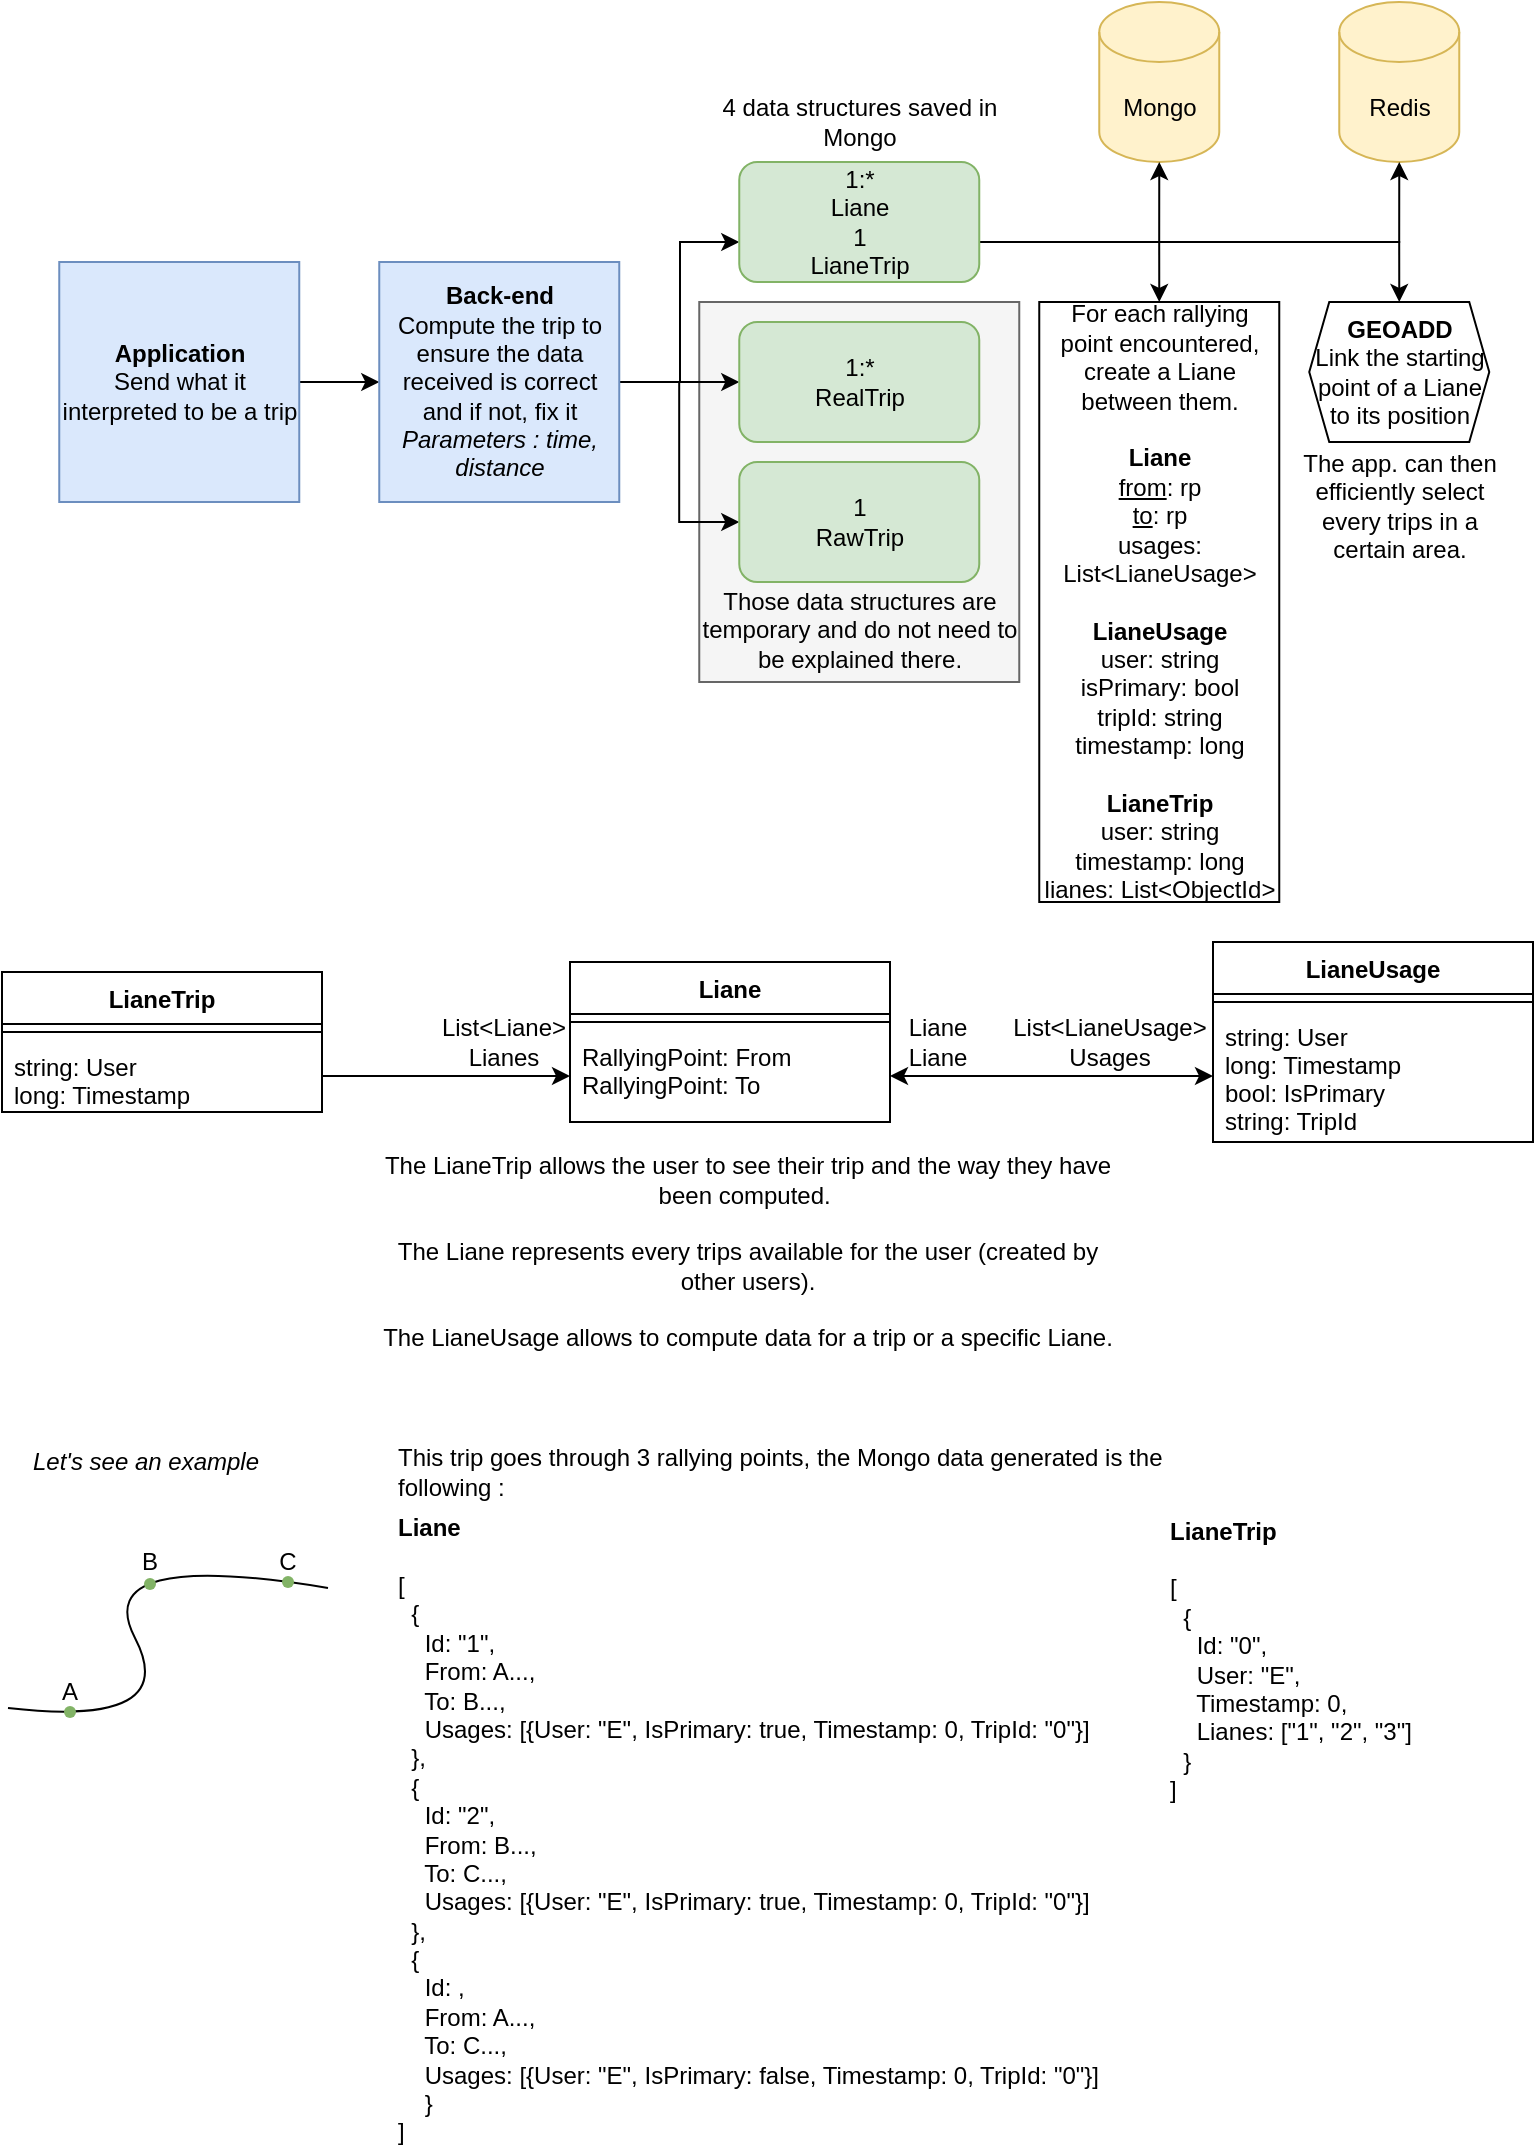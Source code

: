 <mxfile version="14.6.13" type="device"><diagram id="hBHWeaSLAVOG53dtFSeR" name="Page-1"><mxGraphModel dx="1350" dy="816" grid="1" gridSize="10" guides="1" tooltips="1" connect="1" arrows="1" fold="1" page="1" pageScale="1" pageWidth="827" pageHeight="1169" math="0" shadow="0"><root><mxCell id="0"/><mxCell id="1" parent="0"/><mxCell id="PV8x8RucNTVB1f_upStZ-13" value="" style="rounded=0;whiteSpace=wrap;html=1;fillColor=#f5f5f5;strokeColor=#666666;fontColor=#333333;" parent="1" vertex="1"><mxGeometry x="379.63" y="170" width="160" height="190" as="geometry"/></mxCell><mxCell id="PV8x8RucNTVB1f_upStZ-1" value="Redis" style="shape=cylinder3;whiteSpace=wrap;html=1;boundedLbl=1;backgroundOutline=1;size=15;fillColor=#fff2cc;strokeColor=#d6b656;" parent="1" vertex="1"><mxGeometry x="699.63" y="20" width="60" height="80" as="geometry"/></mxCell><mxCell id="PV8x8RucNTVB1f_upStZ-2" value="Mongo" style="shape=cylinder3;whiteSpace=wrap;html=1;boundedLbl=1;backgroundOutline=1;size=15;fillColor=#fff2cc;strokeColor=#d6b656;" parent="1" vertex="1"><mxGeometry x="579.63" y="20" width="60" height="80" as="geometry"/></mxCell><mxCell id="PV8x8RucNTVB1f_upStZ-5" style="edgeStyle=orthogonalEdgeStyle;rounded=0;orthogonalLoop=1;jettySize=auto;html=1;entryX=0;entryY=0.5;entryDx=0;entryDy=0;" parent="1" source="PV8x8RucNTVB1f_upStZ-3" target="PV8x8RucNTVB1f_upStZ-4" edge="1"><mxGeometry relative="1" as="geometry"/></mxCell><mxCell id="PV8x8RucNTVB1f_upStZ-3" value="&lt;div&gt;&lt;b&gt;Application&lt;/b&gt;&lt;/div&gt;Send what it interpreted to be a trip" style="rounded=0;whiteSpace=wrap;html=1;fillColor=#dae8fc;strokeColor=#6c8ebf;" parent="1" vertex="1"><mxGeometry x="59.63" y="150" width="120" height="120" as="geometry"/></mxCell><mxCell id="PV8x8RucNTVB1f_upStZ-9" style="edgeStyle=orthogonalEdgeStyle;rounded=0;orthogonalLoop=1;jettySize=auto;html=1;" parent="1" source="PV8x8RucNTVB1f_upStZ-4" target="PV8x8RucNTVB1f_upStZ-6" edge="1"><mxGeometry relative="1" as="geometry"><mxPoint x="369.63" y="130" as="targetPoint"/><Array as="points"><mxPoint x="370" y="210"/><mxPoint x="370" y="140"/></Array></mxGeometry></mxCell><mxCell id="PV8x8RucNTVB1f_upStZ-10" style="edgeStyle=orthogonalEdgeStyle;rounded=0;orthogonalLoop=1;jettySize=auto;html=1;" parent="1" source="PV8x8RucNTVB1f_upStZ-4" target="PV8x8RucNTVB1f_upStZ-7" edge="1"><mxGeometry relative="1" as="geometry"/></mxCell><mxCell id="PV8x8RucNTVB1f_upStZ-11" style="edgeStyle=orthogonalEdgeStyle;rounded=0;orthogonalLoop=1;jettySize=auto;html=1;entryX=0;entryY=0.5;entryDx=0;entryDy=0;" parent="1" source="PV8x8RucNTVB1f_upStZ-4" target="PV8x8RucNTVB1f_upStZ-8" edge="1"><mxGeometry relative="1" as="geometry"/></mxCell><mxCell id="PV8x8RucNTVB1f_upStZ-4" value="&lt;div&gt;&lt;b&gt;Back-end&lt;/b&gt;&lt;/div&gt;&lt;div&gt;Compute the trip to ensure the data received is correct and if not, fix it&lt;/div&gt;&lt;div&gt;&lt;i&gt;Parameters : time, distance&lt;/i&gt;&lt;br&gt; &lt;/div&gt;" style="rounded=0;whiteSpace=wrap;html=1;fillColor=#dae8fc;strokeColor=#6c8ebf;" parent="1" vertex="1"><mxGeometry x="219.63" y="150" width="120" height="120" as="geometry"/></mxCell><mxCell id="PV8x8RucNTVB1f_upStZ-19" style="edgeStyle=orthogonalEdgeStyle;rounded=0;orthogonalLoop=1;jettySize=auto;html=1;entryX=0.5;entryY=1;entryDx=0;entryDy=0;entryPerimeter=0;" parent="1" source="PV8x8RucNTVB1f_upStZ-6" target="PV8x8RucNTVB1f_upStZ-1" edge="1"><mxGeometry relative="1" as="geometry"><Array as="points"><mxPoint x="729.63" y="140"/></Array></mxGeometry></mxCell><mxCell id="PV8x8RucNTVB1f_upStZ-20" style="edgeStyle=orthogonalEdgeStyle;rounded=0;orthogonalLoop=1;jettySize=auto;html=1;entryX=0.5;entryY=0;entryDx=0;entryDy=0;" parent="1" source="PV8x8RucNTVB1f_upStZ-6" target="PV8x8RucNTVB1f_upStZ-16" edge="1"><mxGeometry relative="1" as="geometry"><Array as="points"><mxPoint x="729.63" y="140"/></Array></mxGeometry></mxCell><mxCell id="PV8x8RucNTVB1f_upStZ-21" style="edgeStyle=orthogonalEdgeStyle;rounded=0;orthogonalLoop=1;jettySize=auto;html=1;entryX=0.5;entryY=1;entryDx=0;entryDy=0;entryPerimeter=0;" parent="1" source="PV8x8RucNTVB1f_upStZ-6" target="PV8x8RucNTVB1f_upStZ-2" edge="1"><mxGeometry relative="1" as="geometry"><Array as="points"><mxPoint x="609.63" y="140"/></Array></mxGeometry></mxCell><mxCell id="PV8x8RucNTVB1f_upStZ-22" style="edgeStyle=orthogonalEdgeStyle;rounded=0;orthogonalLoop=1;jettySize=auto;html=1;entryX=0.5;entryY=0;entryDx=0;entryDy=0;" parent="1" source="PV8x8RucNTVB1f_upStZ-6" target="PV8x8RucNTVB1f_upStZ-18" edge="1"><mxGeometry relative="1" as="geometry"><Array as="points"><mxPoint x="609.63" y="140"/></Array></mxGeometry></mxCell><mxCell id="PV8x8RucNTVB1f_upStZ-6" value="&lt;div&gt;1:*&lt;/div&gt;&lt;div&gt; Liane&lt;/div&gt;&lt;div&gt;1&lt;/div&gt;&lt;div&gt;LianeTrip&lt;/div&gt;" style="rounded=1;whiteSpace=wrap;html=1;fillColor=#d5e8d4;strokeColor=#82b366;" parent="1" vertex="1"><mxGeometry x="399.63" y="100" width="120" height="60" as="geometry"/></mxCell><mxCell id="PV8x8RucNTVB1f_upStZ-7" value="&lt;div&gt;1:*&lt;/div&gt;&lt;div&gt;RealTrip&lt;br&gt;&lt;/div&gt;" style="rounded=1;whiteSpace=wrap;html=1;fillColor=#d5e8d4;strokeColor=#82b366;" parent="1" vertex="1"><mxGeometry x="399.63" y="180" width="120" height="60" as="geometry"/></mxCell><mxCell id="PV8x8RucNTVB1f_upStZ-8" value="&lt;div&gt;1&lt;/div&gt;&lt;div&gt;RawTrip&lt;br&gt;&lt;/div&gt;" style="rounded=1;whiteSpace=wrap;html=1;fillColor=#d5e8d4;strokeColor=#82b366;" parent="1" vertex="1"><mxGeometry x="399.63" y="250" width="120" height="60" as="geometry"/></mxCell><mxCell id="PV8x8RucNTVB1f_upStZ-12" value="4 data structures saved in Mongo" style="text;html=1;strokeColor=none;fillColor=none;align=center;verticalAlign=middle;whiteSpace=wrap;rounded=0;" parent="1" vertex="1"><mxGeometry x="379.63" y="70" width="160" height="20" as="geometry"/></mxCell><mxCell id="PV8x8RucNTVB1f_upStZ-14" value="Those data structures are temporary and do not need to be explained there." style="text;html=1;strokeColor=none;fillColor=none;align=center;verticalAlign=middle;whiteSpace=wrap;rounded=0;" parent="1" vertex="1"><mxGeometry x="379.63" y="310" width="160" height="47" as="geometry"/></mxCell><mxCell id="PV8x8RucNTVB1f_upStZ-16" value="&lt;div&gt;&lt;b&gt;GEOADD&lt;/b&gt;&lt;/div&gt;&lt;div&gt;Link the starting point of a Liane to its position&lt;br&gt;&lt;/div&gt;" style="shape=hexagon;perimeter=hexagonPerimeter2;whiteSpace=wrap;html=1;fixedSize=1;size=10;" parent="1" vertex="1"><mxGeometry x="684.63" y="170" width="90" height="70" as="geometry"/></mxCell><mxCell id="PV8x8RucNTVB1f_upStZ-18" value="For each rallying point encountered, create a Liane between them.&lt;br&gt;&lt;br&gt;&lt;b&gt;Liane&lt;br&gt;&lt;/b&gt;&lt;u&gt;from&lt;/u&gt;: rp&lt;br&gt;&lt;u&gt;to&lt;/u&gt;: rp&lt;br&gt;usages: List&amp;lt;LianeUsage&amp;gt;&lt;br&gt;&lt;br&gt;&lt;div&gt;&lt;b&gt;LianeUsage&lt;/b&gt;&lt;/div&gt;&lt;div&gt;user: string&lt;/div&gt;&lt;div&gt;isPrimary: bool&lt;/div&gt;&lt;div&gt;tripId: string&lt;/div&gt;&lt;div&gt;timestamp: long&lt;/div&gt;&lt;div&gt;&lt;br&gt;&lt;/div&gt;&lt;div&gt;&lt;b&gt;LianeTrip&lt;/b&gt;&lt;/div&gt;&lt;div&gt;user: string&lt;/div&gt;&lt;div&gt;timestamp: long&lt;/div&gt;&lt;div&gt;lianes: List&amp;lt;ObjectId&amp;gt;&lt;/div&gt;" style="shape=hexagon;perimeter=hexagonPerimeter2;whiteSpace=wrap;html=1;fixedSize=1;size=0;" parent="1" vertex="1"><mxGeometry x="549.63" y="170" width="120" height="300" as="geometry"/></mxCell><mxCell id="PV8x8RucNTVB1f_upStZ-24" value="&lt;div&gt;&lt;br&gt;&lt;/div&gt;&lt;div&gt;The app. can then efficiently select every trips in a certain area.&lt;/div&gt;" style="text;html=1;strokeColor=none;fillColor=none;align=center;verticalAlign=middle;whiteSpace=wrap;rounded=0;" parent="1" vertex="1"><mxGeometry x="674.63" y="245" width="110" height="40" as="geometry"/></mxCell><mxCell id="ig8z9EJbqZI21XBfO9A3-1" value="Liane" style="swimlane;fontStyle=1;align=center;verticalAlign=top;childLayout=stackLayout;horizontal=1;startSize=26;horizontalStack=0;resizeParent=1;resizeParentMax=0;resizeLast=0;collapsible=1;marginBottom=0;" parent="1" vertex="1"><mxGeometry x="315" y="500" width="160" height="80" as="geometry"/></mxCell><mxCell id="ig8z9EJbqZI21XBfO9A3-3" value="" style="line;strokeWidth=1;fillColor=none;align=left;verticalAlign=middle;spacingTop=-1;spacingLeft=3;spacingRight=3;rotatable=0;labelPosition=right;points=[];portConstraint=eastwest;" parent="ig8z9EJbqZI21XBfO9A3-1" vertex="1"><mxGeometry y="26" width="160" height="8" as="geometry"/></mxCell><mxCell id="ig8z9EJbqZI21XBfO9A3-4" value="RallyingPoint: From&#10;RallyingPoint: To" style="text;strokeColor=none;fillColor=none;align=left;verticalAlign=top;spacingLeft=4;spacingRight=4;overflow=hidden;rotatable=0;points=[[0,0.5],[1,0.5]];portConstraint=eastwest;" parent="ig8z9EJbqZI21XBfO9A3-1" vertex="1"><mxGeometry y="34" width="160" height="46" as="geometry"/></mxCell><mxCell id="ig8z9EJbqZI21XBfO9A3-5" value="LianeUsage" style="swimlane;fontStyle=1;align=center;verticalAlign=top;childLayout=stackLayout;horizontal=1;startSize=26;horizontalStack=0;resizeParent=1;resizeParentMax=0;resizeLast=0;collapsible=1;marginBottom=0;" parent="1" vertex="1"><mxGeometry x="636.5" y="490" width="160" height="100" as="geometry"/></mxCell><mxCell id="ig8z9EJbqZI21XBfO9A3-6" value="" style="line;strokeWidth=1;fillColor=none;align=left;verticalAlign=middle;spacingTop=-1;spacingLeft=3;spacingRight=3;rotatable=0;labelPosition=right;points=[];portConstraint=eastwest;" parent="ig8z9EJbqZI21XBfO9A3-5" vertex="1"><mxGeometry y="26" width="160" height="8" as="geometry"/></mxCell><mxCell id="ig8z9EJbqZI21XBfO9A3-7" value="string: User&#10;long: Timestamp&#10;bool: IsPrimary&#10;string: TripId" style="text;strokeColor=none;fillColor=none;align=left;verticalAlign=top;spacingLeft=4;spacingRight=4;overflow=hidden;rotatable=0;points=[[0,0.5],[1,0.5]];portConstraint=eastwest;" parent="ig8z9EJbqZI21XBfO9A3-5" vertex="1"><mxGeometry y="34" width="160" height="66" as="geometry"/></mxCell><mxCell id="ig8z9EJbqZI21XBfO9A3-8" value="LianeTrip" style="swimlane;fontStyle=1;align=center;verticalAlign=top;childLayout=stackLayout;horizontal=1;startSize=26;horizontalStack=0;resizeParent=1;resizeParentMax=0;resizeLast=0;collapsible=1;marginBottom=0;" parent="1" vertex="1"><mxGeometry x="31" y="505" width="160" height="70" as="geometry"/></mxCell><mxCell id="ig8z9EJbqZI21XBfO9A3-9" value="" style="line;strokeWidth=1;fillColor=none;align=left;verticalAlign=middle;spacingTop=-1;spacingLeft=3;spacingRight=3;rotatable=0;labelPosition=right;points=[];portConstraint=eastwest;" parent="ig8z9EJbqZI21XBfO9A3-8" vertex="1"><mxGeometry y="26" width="160" height="8" as="geometry"/></mxCell><mxCell id="ig8z9EJbqZI21XBfO9A3-10" value="string: User&#10;long: Timestamp" style="text;strokeColor=none;fillColor=none;align=left;verticalAlign=top;spacingLeft=4;spacingRight=4;overflow=hidden;rotatable=0;points=[[0,0.5],[1,0.5]];portConstraint=eastwest;" parent="ig8z9EJbqZI21XBfO9A3-8" vertex="1"><mxGeometry y="34" width="160" height="36" as="geometry"/></mxCell><mxCell id="ig8z9EJbqZI21XBfO9A3-14" style="edgeStyle=orthogonalEdgeStyle;rounded=0;orthogonalLoop=1;jettySize=auto;html=1;entryX=1;entryY=0.5;entryDx=0;entryDy=0;startArrow=classic;startFill=1;" parent="1" source="ig8z9EJbqZI21XBfO9A3-7" target="ig8z9EJbqZI21XBfO9A3-4" edge="1"><mxGeometry relative="1" as="geometry"/></mxCell><mxCell id="ig8z9EJbqZI21XBfO9A3-16" value="List&amp;lt;Liane&amp;gt; &lt;br&gt;Lianes" style="text;html=1;strokeColor=none;fillColor=none;align=center;verticalAlign=middle;whiteSpace=wrap;rounded=0;" parent="1" vertex="1"><mxGeometry x="247" y="525" width="70" height="30" as="geometry"/></mxCell><mxCell id="ig8z9EJbqZI21XBfO9A3-17" value="Liane&lt;br&gt;Liane" style="text;html=1;strokeColor=none;fillColor=none;align=center;verticalAlign=middle;whiteSpace=wrap;rounded=0;" parent="1" vertex="1"><mxGeometry x="479" y="530" width="40" height="20" as="geometry"/></mxCell><mxCell id="ig8z9EJbqZI21XBfO9A3-18" value="List&amp;lt;LianeUsage&amp;gt;&lt;br&gt;Usages" style="text;html=1;strokeColor=none;fillColor=none;align=center;verticalAlign=middle;whiteSpace=wrap;rounded=0;" parent="1" vertex="1"><mxGeometry x="565" y="530" width="40" height="20" as="geometry"/></mxCell><mxCell id="ZJTfvsQIdFUJHjhpC6RB-3" style="edgeStyle=orthogonalEdgeStyle;rounded=0;orthogonalLoop=1;jettySize=auto;html=1;entryX=0;entryY=0.5;entryDx=0;entryDy=0;" parent="1" source="ig8z9EJbqZI21XBfO9A3-10" target="ig8z9EJbqZI21XBfO9A3-4" edge="1"><mxGeometry relative="1" as="geometry"/></mxCell><mxCell id="ZJTfvsQIdFUJHjhpC6RB-4" value="The LianeTrip allows the user to see their trip and the way they have been computed.&amp;nbsp;&lt;br&gt;&lt;br&gt;The Liane represents every trips available for the user (created by other users).&lt;br&gt;&lt;br&gt;The LianeUsage allows to compute data for a trip or a specific Liane." style="text;html=1;strokeColor=none;fillColor=none;align=center;verticalAlign=middle;whiteSpace=wrap;rounded=0;" parent="1" vertex="1"><mxGeometry x="219" y="580" width="370" height="130" as="geometry"/></mxCell><mxCell id="ZJTfvsQIdFUJHjhpC6RB-7" value="&lt;i&gt;Let's see an example&lt;/i&gt;" style="text;html=1;strokeColor=none;fillColor=none;align=center;verticalAlign=middle;whiteSpace=wrap;rounded=0;" parent="1" vertex="1"><mxGeometry x="37.5" y="740" width="130" height="20" as="geometry"/></mxCell><mxCell id="ZJTfvsQIdFUJHjhpC6RB-9" value="" style="curved=1;endArrow=none;html=1;endFill=0;" parent="1" edge="1"><mxGeometry width="50" height="50" relative="1" as="geometry"><mxPoint x="34" y="873" as="sourcePoint"/><mxPoint x="194" y="813" as="targetPoint"/><Array as="points"><mxPoint x="121" y="883"/><mxPoint x="74" y="793"/></Array></mxGeometry></mxCell><mxCell id="ZJTfvsQIdFUJHjhpC6RB-10" value="" style="shape=waypoint;sketch=0;size=6;pointerEvents=1;points=[];fillColor=#d5e8d4;resizable=0;rotatable=0;perimeter=centerPerimeter;snapToPoint=1;strokeColor=#82b366;" parent="1" vertex="1"><mxGeometry x="45" y="855" width="40" height="40" as="geometry"/></mxCell><mxCell id="ZJTfvsQIdFUJHjhpC6RB-12" value="" style="shape=waypoint;sketch=0;size=6;pointerEvents=1;points=[];fillColor=#d5e8d4;resizable=0;rotatable=0;perimeter=centerPerimeter;snapToPoint=1;strokeColor=#82b366;" parent="1" vertex="1"><mxGeometry x="85" y="791" width="40" height="40" as="geometry"/></mxCell><mxCell id="ZJTfvsQIdFUJHjhpC6RB-13" value="" style="shape=waypoint;sketch=0;size=6;pointerEvents=1;points=[];fillColor=#d5e8d4;resizable=0;rotatable=0;perimeter=centerPerimeter;snapToPoint=1;strokeColor=#82b366;" parent="1" vertex="1"><mxGeometry x="154" y="790" width="40" height="40" as="geometry"/></mxCell><mxCell id="ZJTfvsQIdFUJHjhpC6RB-14" value="A" style="text;html=1;strokeColor=none;fillColor=none;align=center;verticalAlign=middle;whiteSpace=wrap;rounded=0;" parent="1" vertex="1"><mxGeometry x="45" y="855" width="40" height="20" as="geometry"/></mxCell><mxCell id="ZJTfvsQIdFUJHjhpC6RB-15" value="B" style="text;html=1;strokeColor=none;fillColor=none;align=center;verticalAlign=middle;whiteSpace=wrap;rounded=0;" parent="1" vertex="1"><mxGeometry x="85" y="790" width="40" height="20" as="geometry"/></mxCell><mxCell id="ZJTfvsQIdFUJHjhpC6RB-16" value="C" style="text;html=1;strokeColor=none;fillColor=none;align=center;verticalAlign=middle;whiteSpace=wrap;rounded=0;" parent="1" vertex="1"><mxGeometry x="154" y="790" width="40" height="20" as="geometry"/></mxCell><mxCell id="ZJTfvsQIdFUJHjhpC6RB-17" value="This trip goes through 3 rallying points, the Mongo data generated is the following :&lt;br&gt;" style="text;html=1;strokeColor=none;fillColor=none;align=left;verticalAlign=middle;whiteSpace=wrap;rounded=0;" parent="1" vertex="1"><mxGeometry x="226.5" y="740" width="400" height="30" as="geometry"/></mxCell><mxCell id="FGiqsutU6uYbQxxSFTvU-1" value="&lt;div&gt;&lt;b&gt;Liane&lt;/b&gt;&lt;/div&gt;&lt;div&gt;&lt;br&gt;&lt;/div&gt;&lt;div&gt;[&lt;/div&gt;&lt;div&gt;&lt;span&gt;&lt;/span&gt;&amp;nbsp; {&lt;/div&gt;&lt;div&gt;&lt;span&gt;&lt;/span&gt;&amp;nbsp; &amp;nbsp; Id: &quot;1&quot;,&lt;/div&gt;&lt;div&gt;&lt;span&gt;&lt;/span&gt;&amp;nbsp; &amp;nbsp; From: A...,&lt;/div&gt;&lt;div&gt;&lt;span&gt;&lt;/span&gt;&amp;nbsp; &amp;nbsp; To: B...,&lt;/div&gt;&lt;div&gt;&lt;span&gt;&lt;/span&gt;&amp;nbsp; &amp;nbsp; Usages: [&lt;span&gt;{User: &quot;E&quot;, IsPrimary: true, Timestamp: 0, TripId: &quot;0&quot;}&lt;/span&gt;&lt;span&gt;]&lt;/span&gt;&lt;/div&gt;&lt;div&gt;&lt;span&gt;&lt;/span&gt;&amp;nbsp; },&lt;/div&gt;&lt;div&gt;&lt;span&gt;&lt;/span&gt;&amp;nbsp; {&lt;/div&gt;&lt;div&gt;&lt;span&gt;&lt;/span&gt;&amp;nbsp; &amp;nbsp; Id: &quot;2&quot;,&lt;/div&gt;&lt;div&gt;&lt;span&gt;&lt;/span&gt;&amp;nbsp; &amp;nbsp; From: B...,&lt;/div&gt;&lt;div&gt;&lt;span&gt;&lt;/span&gt;&amp;nbsp; &amp;nbsp; To: C...,&lt;/div&gt;&lt;div&gt;&lt;span&gt;&lt;/span&gt;&amp;nbsp; &amp;nbsp; Usages: [{User: &quot;E&quot;, IsPrimary: true, Timestamp: 0, TripId: &quot;0&quot;}]&lt;/div&gt;&lt;div&gt;&lt;span&gt;&lt;/span&gt;&amp;nbsp; },&lt;/div&gt;&lt;div&gt;&lt;span&gt;&lt;/span&gt;&amp;nbsp; {&lt;/div&gt;&lt;div&gt;&lt;span&gt;&lt;/span&gt;&amp;nbsp; &amp;nbsp; Id: ,&lt;/div&gt;&lt;div&gt;&lt;span&gt;&lt;/span&gt;&amp;nbsp; &amp;nbsp; From: A...,&lt;/div&gt;&lt;div&gt;&lt;span&gt;&lt;/span&gt;&amp;nbsp; &amp;nbsp; To: C...,&lt;/div&gt;&lt;div&gt;&lt;span&gt;&lt;/span&gt;&amp;nbsp; &amp;nbsp; Usages: [{User: &quot;E&quot;, IsPrimary: false, Timestamp: 0, TripId: &quot;0&quot;}]&lt;/div&gt;&lt;div&gt;&lt;span&gt;&lt;/span&gt;&amp;nbsp; &amp;nbsp; }&lt;/div&gt;&lt;div&gt;]&lt;/div&gt;" style="text;html=1;strokeColor=none;fillColor=none;align=left;verticalAlign=middle;whiteSpace=wrap;rounded=0;" parent="1" vertex="1"><mxGeometry x="226.5" y="778.5" width="386.25" height="311.5" as="geometry"/></mxCell><mxCell id="FGiqsutU6uYbQxxSFTvU-2" value="&lt;div&gt;&lt;b&gt;LianeTrip&lt;/b&gt;&lt;/div&gt;&lt;div&gt;&lt;br&gt;&lt;/div&gt;&lt;div&gt;[&lt;/div&gt;&lt;div&gt;&lt;span&gt;&lt;/span&gt;&amp;nbsp; {&lt;/div&gt;&lt;div&gt;&lt;span&gt;&lt;/span&gt;&amp;nbsp; &amp;nbsp; Id: &quot;0&quot;,&lt;/div&gt;&lt;div&gt;&lt;span&gt;&lt;/span&gt;&amp;nbsp; &amp;nbsp; User: &quot;E&quot;,&lt;/div&gt;&lt;div&gt;&lt;span&gt;&lt;/span&gt;&amp;nbsp; &amp;nbsp; Timestamp: 0,&lt;/div&gt;&lt;div&gt;&lt;span&gt;&lt;/span&gt;&amp;nbsp; &amp;nbsp; Lianes: [&quot;1&quot;, &quot;2&quot;, &quot;3&quot;]&lt;/div&gt;&lt;div&gt;&lt;span&gt;&lt;/span&gt;&amp;nbsp; }&lt;/div&gt;&lt;div&gt;]&lt;/div&gt;" style="text;html=1;strokeColor=none;fillColor=none;align=left;verticalAlign=middle;whiteSpace=wrap;rounded=0;" parent="1" vertex="1"><mxGeometry x="612.5" y="778.5" width="180" height="141.5" as="geometry"/></mxCell></root></mxGraphModel></diagram></mxfile>
